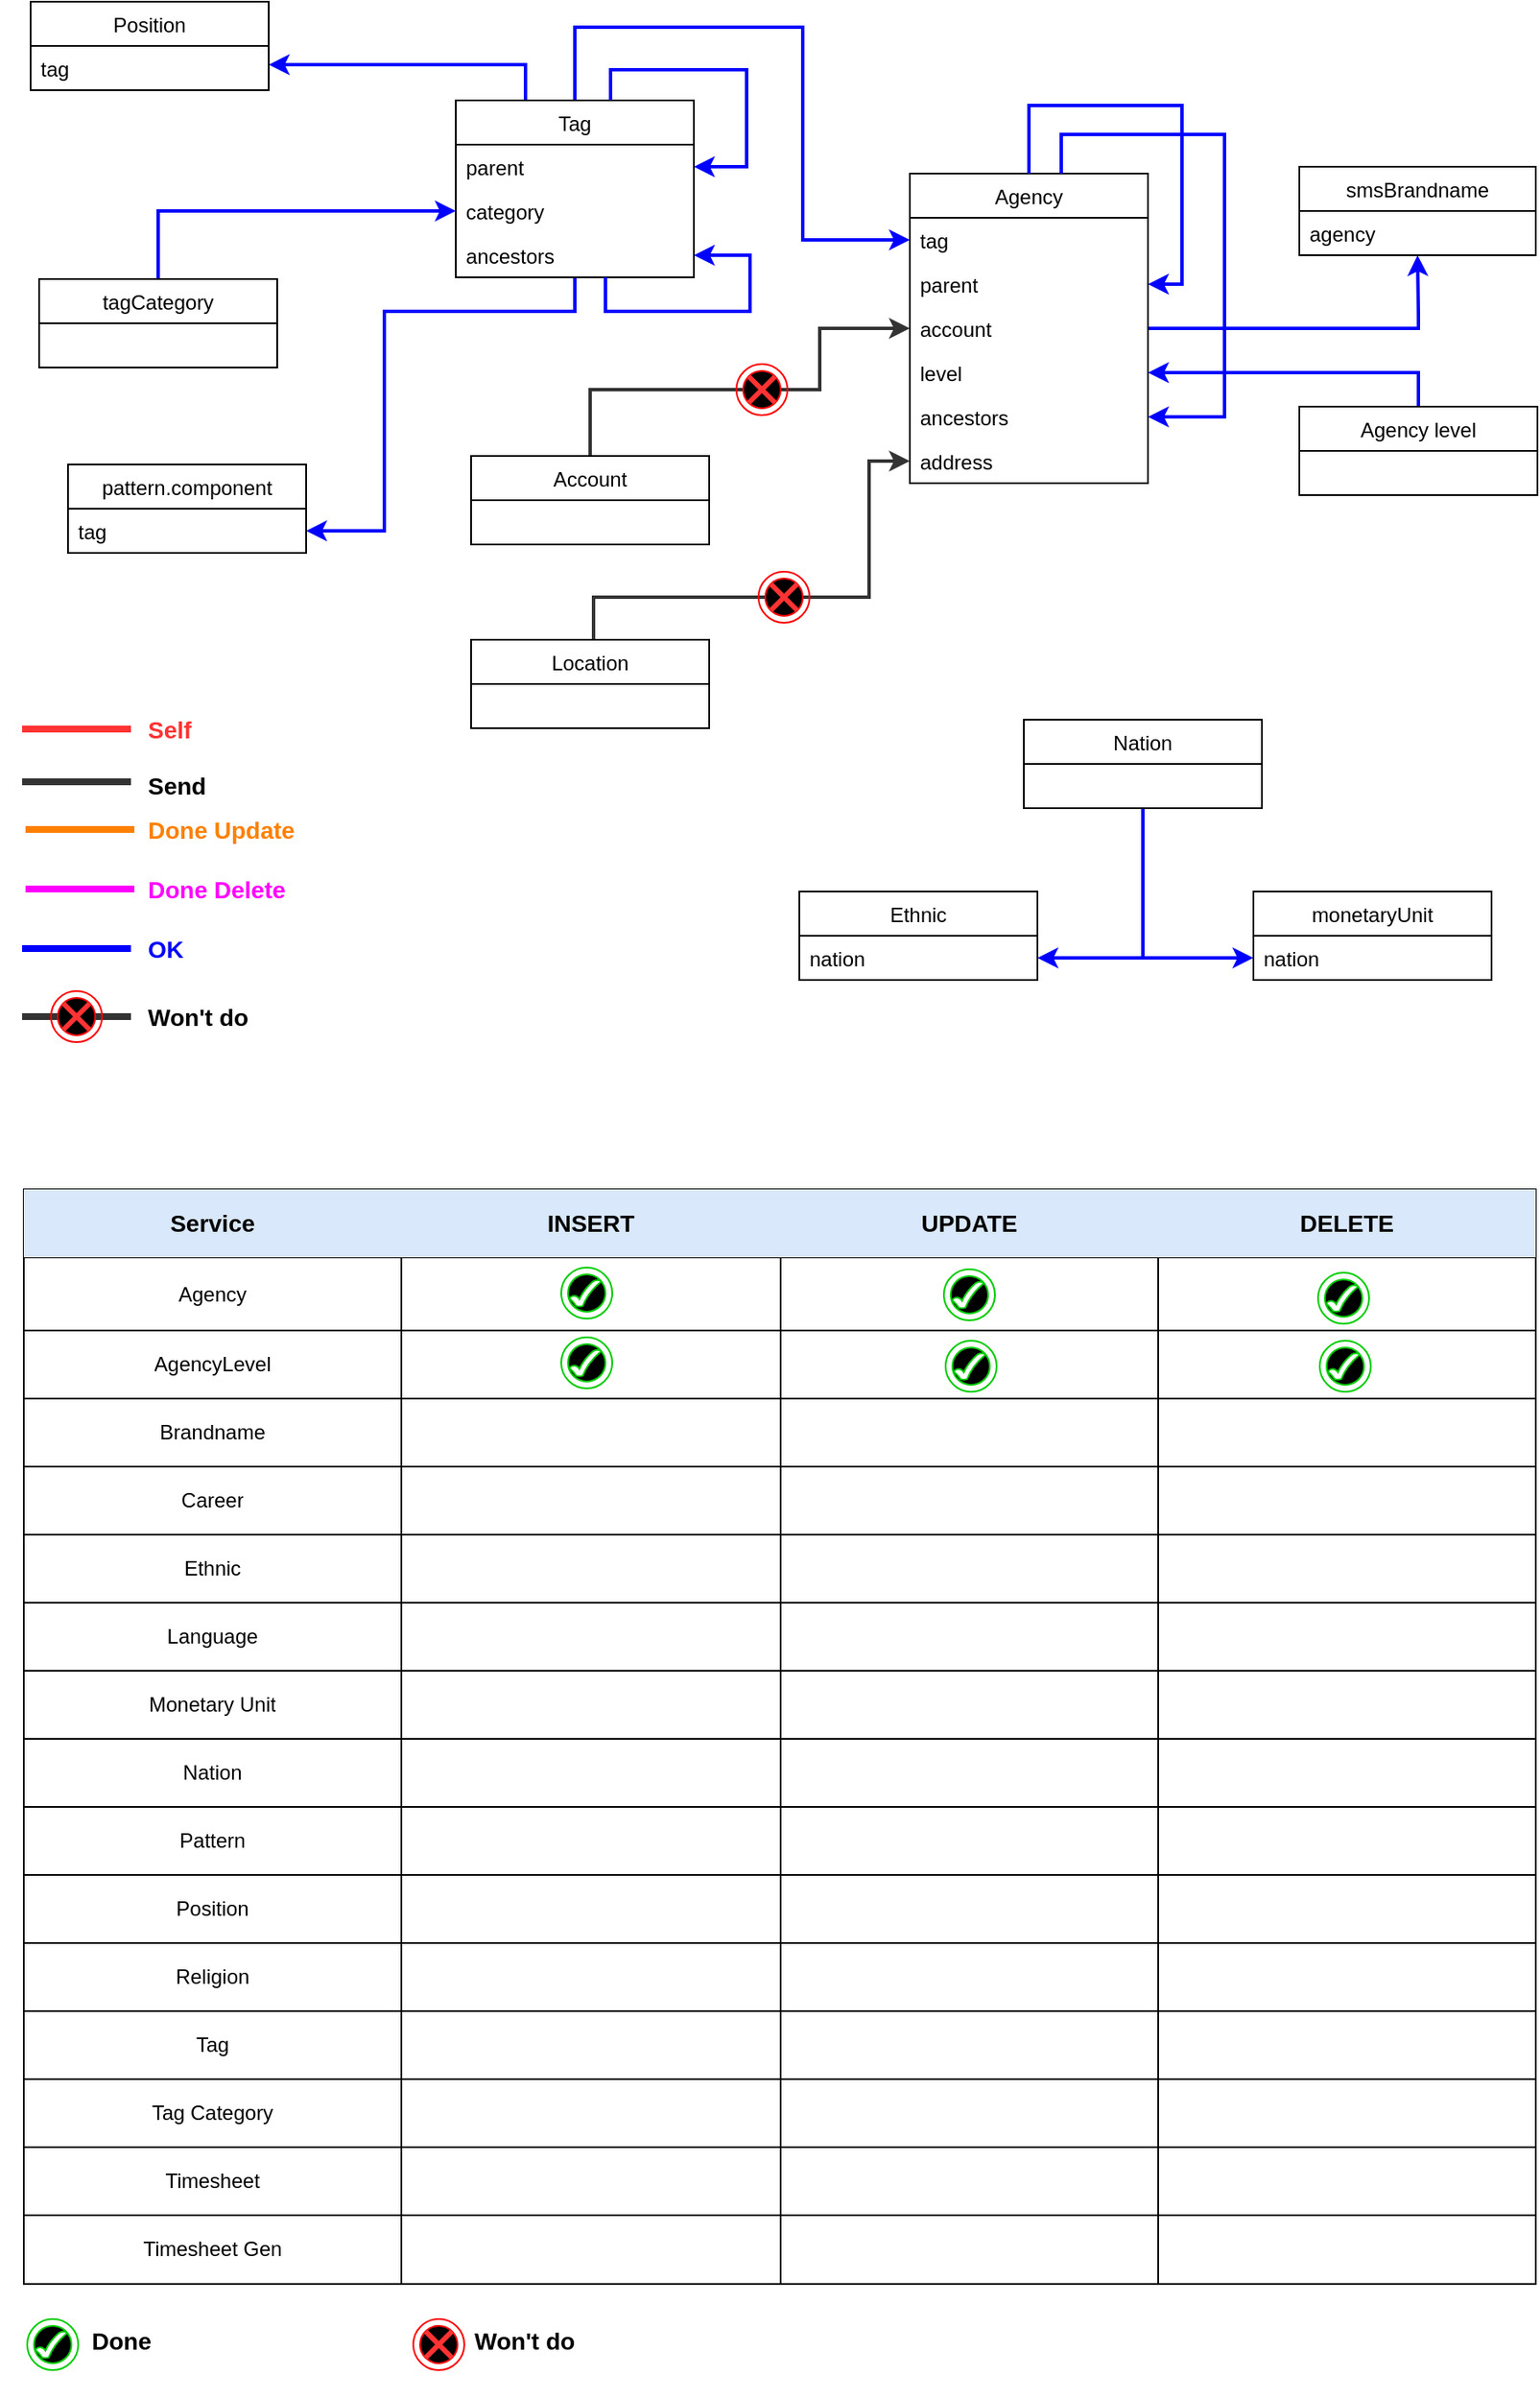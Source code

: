 <mxfile version="14.4.7" type="github">
  <diagram id="ElvGM4AqcIiF2CNCAWFF" name="Trang-1">
    <mxGraphModel dx="907" dy="495" grid="0" gridSize="10" guides="1" tooltips="1" connect="1" arrows="1" fold="1" page="1" pageScale="1" pageWidth="4681" pageHeight="3300" math="0" shadow="0">
      <root>
        <mxCell id="0" />
        <mxCell id="1" parent="0" />
        <mxCell id="BvtwiJHm_yUEEP929_Tn-1" style="edgeStyle=orthogonalEdgeStyle;rounded=0;orthogonalLoop=1;jettySize=auto;html=1;strokeWidth=2;strokeColor=#0000FF;" edge="1" parent="1" source="BvtwiJHm_yUEEP929_Tn-2" target="BvtwiJHm_yUEEP929_Tn-40">
          <mxGeometry relative="1" as="geometry">
            <Array as="points">
              <mxPoint x="2733" y="677" />
              <mxPoint x="2733" y="669" />
            </Array>
          </mxGeometry>
        </mxCell>
        <mxCell id="BvtwiJHm_yUEEP929_Tn-2" value="Agency" style="swimlane;fontStyle=0;childLayout=stackLayout;horizontal=1;startSize=26;fillColor=none;horizontalStack=0;resizeParent=1;resizeParentMax=0;resizeLast=0;collapsible=1;marginBottom=0;" vertex="1" parent="1">
          <mxGeometry x="2434" y="586" width="140" height="182" as="geometry" />
        </mxCell>
        <mxCell id="BvtwiJHm_yUEEP929_Tn-3" value="tag" style="text;strokeColor=none;fillColor=none;align=left;verticalAlign=top;spacingLeft=4;spacingRight=4;overflow=hidden;rotatable=0;points=[[0,0.5],[1,0.5]];portConstraint=eastwest;" vertex="1" parent="BvtwiJHm_yUEEP929_Tn-2">
          <mxGeometry y="26" width="140" height="26" as="geometry" />
        </mxCell>
        <mxCell id="BvtwiJHm_yUEEP929_Tn-4" value="parent&#xa;" style="text;strokeColor=none;fillColor=none;align=left;verticalAlign=top;spacingLeft=4;spacingRight=4;overflow=hidden;rotatable=0;points=[[0,0.5],[1,0.5]];portConstraint=eastwest;" vertex="1" parent="BvtwiJHm_yUEEP929_Tn-2">
          <mxGeometry y="52" width="140" height="26" as="geometry" />
        </mxCell>
        <mxCell id="BvtwiJHm_yUEEP929_Tn-5" value="account&#xa;" style="text;strokeColor=none;fillColor=none;align=left;verticalAlign=top;spacingLeft=4;spacingRight=4;overflow=hidden;rotatable=0;points=[[0,0.5],[1,0.5]];portConstraint=eastwest;" vertex="1" parent="BvtwiJHm_yUEEP929_Tn-2">
          <mxGeometry y="78" width="140" height="26" as="geometry" />
        </mxCell>
        <mxCell id="BvtwiJHm_yUEEP929_Tn-6" value="level" style="text;strokeColor=none;fillColor=none;align=left;verticalAlign=top;spacingLeft=4;spacingRight=4;overflow=hidden;rotatable=0;points=[[0,0.5],[1,0.5]];portConstraint=eastwest;" vertex="1" parent="BvtwiJHm_yUEEP929_Tn-2">
          <mxGeometry y="104" width="140" height="26" as="geometry" />
        </mxCell>
        <mxCell id="BvtwiJHm_yUEEP929_Tn-7" style="edgeStyle=orthogonalEdgeStyle;rounded=0;orthogonalLoop=1;jettySize=auto;html=1;strokeWidth=2;strokeColor=#0000FF;" edge="1" parent="BvtwiJHm_yUEEP929_Tn-2" source="BvtwiJHm_yUEEP929_Tn-2" target="BvtwiJHm_yUEEP929_Tn-4">
          <mxGeometry relative="1" as="geometry">
            <Array as="points">
              <mxPoint x="70" y="-40" />
              <mxPoint x="160" y="-40" />
              <mxPoint x="160" y="65" />
            </Array>
          </mxGeometry>
        </mxCell>
        <mxCell id="BvtwiJHm_yUEEP929_Tn-8" value="ancestors" style="text;strokeColor=none;fillColor=none;align=left;verticalAlign=top;spacingLeft=4;spacingRight=4;overflow=hidden;rotatable=0;points=[[0,0.5],[1,0.5]];portConstraint=eastwest;" vertex="1" parent="BvtwiJHm_yUEEP929_Tn-2">
          <mxGeometry y="130" width="140" height="26" as="geometry" />
        </mxCell>
        <mxCell id="BvtwiJHm_yUEEP929_Tn-9" style="edgeStyle=orthogonalEdgeStyle;rounded=0;orthogonalLoop=1;jettySize=auto;html=1;strokeWidth=2;strokeColor=#0000FF;" edge="1" parent="BvtwiJHm_yUEEP929_Tn-2" target="BvtwiJHm_yUEEP929_Tn-8">
          <mxGeometry relative="1" as="geometry">
            <mxPoint x="89" as="sourcePoint" />
            <Array as="points">
              <mxPoint x="89" />
              <mxPoint x="89" y="-23" />
              <mxPoint x="185" y="-23" />
              <mxPoint x="185" y="143" />
            </Array>
          </mxGeometry>
        </mxCell>
        <mxCell id="BvtwiJHm_yUEEP929_Tn-10" value="address" style="text;strokeColor=none;fillColor=none;align=left;verticalAlign=top;spacingLeft=4;spacingRight=4;overflow=hidden;rotatable=0;points=[[0,0.5],[1,0.5]];portConstraint=eastwest;" vertex="1" parent="BvtwiJHm_yUEEP929_Tn-2">
          <mxGeometry y="156" width="140" height="26" as="geometry" />
        </mxCell>
        <mxCell id="BvtwiJHm_yUEEP929_Tn-11" style="edgeStyle=orthogonalEdgeStyle;rounded=0;orthogonalLoop=1;jettySize=auto;html=1;exitX=0.5;exitY=0;exitDx=0;exitDy=0;strokeWidth=2;strokeColor=#0000FF;" edge="1" parent="1" source="BvtwiJHm_yUEEP929_Tn-14" target="BvtwiJHm_yUEEP929_Tn-3">
          <mxGeometry relative="1" as="geometry">
            <Array as="points">
              <mxPoint x="2237" y="500" />
              <mxPoint x="2371" y="500" />
              <mxPoint x="2371" y="625" />
            </Array>
          </mxGeometry>
        </mxCell>
        <mxCell id="BvtwiJHm_yUEEP929_Tn-12" style="edgeStyle=orthogonalEdgeStyle;rounded=0;orthogonalLoop=1;jettySize=auto;html=1;strokeWidth=2;strokeColor=#0000FF;" edge="1" parent="1" source="BvtwiJHm_yUEEP929_Tn-14" target="BvtwiJHm_yUEEP929_Tn-34">
          <mxGeometry relative="1" as="geometry">
            <Array as="points">
              <mxPoint x="2208" y="522" />
            </Array>
          </mxGeometry>
        </mxCell>
        <mxCell id="BvtwiJHm_yUEEP929_Tn-13" style="edgeStyle=orthogonalEdgeStyle;rounded=0;orthogonalLoop=1;jettySize=auto;html=1;strokeWidth=2;strokeColor=#0000FF;" edge="1" parent="1" source="BvtwiJHm_yUEEP929_Tn-14" target="BvtwiJHm_yUEEP929_Tn-38">
          <mxGeometry relative="1" as="geometry">
            <Array as="points">
              <mxPoint x="2237" y="667" />
              <mxPoint x="2125" y="667" />
              <mxPoint x="2125" y="796" />
            </Array>
          </mxGeometry>
        </mxCell>
        <mxCell id="BvtwiJHm_yUEEP929_Tn-14" value="Tag" style="swimlane;fontStyle=0;childLayout=stackLayout;horizontal=1;startSize=26;fillColor=none;horizontalStack=0;resizeParent=1;resizeParentMax=0;resizeLast=0;collapsible=1;marginBottom=0;" vertex="1" parent="1">
          <mxGeometry x="2167" y="543" width="140" height="104" as="geometry" />
        </mxCell>
        <mxCell id="BvtwiJHm_yUEEP929_Tn-15" value="parent&#xa;" style="text;strokeColor=none;fillColor=none;align=left;verticalAlign=top;spacingLeft=4;spacingRight=4;overflow=hidden;rotatable=0;points=[[0,0.5],[1,0.5]];portConstraint=eastwest;" vertex="1" parent="BvtwiJHm_yUEEP929_Tn-14">
          <mxGeometry y="26" width="140" height="26" as="geometry" />
        </mxCell>
        <mxCell id="BvtwiJHm_yUEEP929_Tn-16" value="category" style="text;strokeColor=none;fillColor=none;align=left;verticalAlign=top;spacingLeft=4;spacingRight=4;overflow=hidden;rotatable=0;points=[[0,0.5],[1,0.5]];portConstraint=eastwest;" vertex="1" parent="BvtwiJHm_yUEEP929_Tn-14">
          <mxGeometry y="52" width="140" height="26" as="geometry" />
        </mxCell>
        <mxCell id="BvtwiJHm_yUEEP929_Tn-17" style="edgeStyle=orthogonalEdgeStyle;rounded=0;orthogonalLoop=1;jettySize=auto;html=1;strokeWidth=2;strokeColor=#0000FF;" edge="1" parent="BvtwiJHm_yUEEP929_Tn-14" source="BvtwiJHm_yUEEP929_Tn-14" target="BvtwiJHm_yUEEP929_Tn-15">
          <mxGeometry relative="1" as="geometry">
            <Array as="points">
              <mxPoint x="91" y="-18" />
              <mxPoint x="171" y="-18" />
              <mxPoint x="171" y="39" />
            </Array>
          </mxGeometry>
        </mxCell>
        <mxCell id="BvtwiJHm_yUEEP929_Tn-18" value="ancestors" style="text;strokeColor=none;fillColor=none;align=left;verticalAlign=top;spacingLeft=4;spacingRight=4;overflow=hidden;rotatable=0;points=[[0,0.5],[1,0.5]];portConstraint=eastwest;" vertex="1" parent="BvtwiJHm_yUEEP929_Tn-14">
          <mxGeometry y="78" width="140" height="26" as="geometry" />
        </mxCell>
        <mxCell id="BvtwiJHm_yUEEP929_Tn-19" style="edgeStyle=orthogonalEdgeStyle;rounded=0;orthogonalLoop=1;jettySize=auto;html=1;strokeWidth=2;strokeColor=#0000FF;" edge="1" parent="BvtwiJHm_yUEEP929_Tn-14" source="BvtwiJHm_yUEEP929_Tn-14" target="BvtwiJHm_yUEEP929_Tn-18">
          <mxGeometry relative="1" as="geometry">
            <Array as="points">
              <mxPoint x="88" y="124" />
              <mxPoint x="173" y="124" />
              <mxPoint x="173" y="91" />
            </Array>
          </mxGeometry>
        </mxCell>
        <mxCell id="BvtwiJHm_yUEEP929_Tn-20" style="edgeStyle=orthogonalEdgeStyle;rounded=0;orthogonalLoop=1;jettySize=auto;html=1;strokeWidth=2;strokeColor=#333333;" edge="1" parent="1" source="BvtwiJHm_yUEEP929_Tn-21" target="BvtwiJHm_yUEEP929_Tn-5">
          <mxGeometry relative="1" as="geometry">
            <Array as="points">
              <mxPoint x="2246" y="713" />
              <mxPoint x="2381" y="713" />
              <mxPoint x="2381" y="677" />
            </Array>
          </mxGeometry>
        </mxCell>
        <mxCell id="BvtwiJHm_yUEEP929_Tn-21" value="Account" style="swimlane;fontStyle=0;childLayout=stackLayout;horizontal=1;startSize=26;fillColor=none;horizontalStack=0;resizeParent=1;resizeParentMax=0;resizeLast=0;collapsible=1;marginBottom=0;" vertex="1" parent="1">
          <mxGeometry x="2176" y="752" width="140" height="52" as="geometry" />
        </mxCell>
        <mxCell id="BvtwiJHm_yUEEP929_Tn-22" style="edgeStyle=orthogonalEdgeStyle;rounded=0;orthogonalLoop=1;jettySize=auto;html=1;exitX=0.5;exitY=0;exitDx=0;exitDy=0;strokeWidth=2;strokeColor=#0000FF;" edge="1" parent="1" source="BvtwiJHm_yUEEP929_Tn-23" target="BvtwiJHm_yUEEP929_Tn-6">
          <mxGeometry relative="1" as="geometry" />
        </mxCell>
        <mxCell id="BvtwiJHm_yUEEP929_Tn-23" value="Agency level" style="swimlane;fontStyle=0;childLayout=stackLayout;horizontal=1;startSize=26;fillColor=none;horizontalStack=0;resizeParent=1;resizeParentMax=0;resizeLast=0;collapsible=1;marginBottom=0;" vertex="1" parent="1">
          <mxGeometry x="2663" y="723" width="140" height="52" as="geometry" />
        </mxCell>
        <mxCell id="BvtwiJHm_yUEEP929_Tn-24" style="edgeStyle=orthogonalEdgeStyle;rounded=0;orthogonalLoop=1;jettySize=auto;html=1;strokeWidth=2;strokeColor=#333333;" edge="1" parent="1" source="BvtwiJHm_yUEEP929_Tn-25" target="BvtwiJHm_yUEEP929_Tn-10">
          <mxGeometry relative="1" as="geometry">
            <Array as="points">
              <mxPoint x="2248" y="835" />
              <mxPoint x="2410" y="835" />
              <mxPoint x="2410" y="755" />
            </Array>
          </mxGeometry>
        </mxCell>
        <mxCell id="BvtwiJHm_yUEEP929_Tn-25" value="Location" style="swimlane;fontStyle=0;childLayout=stackLayout;horizontal=1;startSize=26;fillColor=none;horizontalStack=0;resizeParent=1;resizeParentMax=0;resizeLast=0;collapsible=1;marginBottom=0;" vertex="1" parent="1">
          <mxGeometry x="2176" y="860" width="140" height="52" as="geometry" />
        </mxCell>
        <mxCell id="BvtwiJHm_yUEEP929_Tn-26" value="Ethnic" style="swimlane;fontStyle=0;childLayout=stackLayout;horizontal=1;startSize=26;fillColor=none;horizontalStack=0;resizeParent=1;resizeParentMax=0;resizeLast=0;collapsible=1;marginBottom=0;" vertex="1" parent="1">
          <mxGeometry x="2369" y="1008" width="140" height="52" as="geometry" />
        </mxCell>
        <mxCell id="BvtwiJHm_yUEEP929_Tn-27" value="nation" style="text;strokeColor=none;fillColor=none;align=left;verticalAlign=top;spacingLeft=4;spacingRight=4;overflow=hidden;rotatable=0;points=[[0,0.5],[1,0.5]];portConstraint=eastwest;" vertex="1" parent="BvtwiJHm_yUEEP929_Tn-26">
          <mxGeometry y="26" width="140" height="26" as="geometry" />
        </mxCell>
        <mxCell id="BvtwiJHm_yUEEP929_Tn-28" style="edgeStyle=orthogonalEdgeStyle;rounded=0;orthogonalLoop=1;jettySize=auto;html=1;strokeWidth=2;fontColor=#0000FF;labelBackgroundColor=#0000FF;strokeColor=#0000FF;" edge="1" parent="1" source="BvtwiJHm_yUEEP929_Tn-30" target="BvtwiJHm_yUEEP929_Tn-27">
          <mxGeometry relative="1" as="geometry" />
        </mxCell>
        <mxCell id="BvtwiJHm_yUEEP929_Tn-29" style="edgeStyle=orthogonalEdgeStyle;rounded=0;orthogonalLoop=1;jettySize=auto;html=1;entryX=0;entryY=0.75;entryDx=0;entryDy=0;strokeWidth=2;strokeColor=#0000FF;" edge="1" parent="1" source="BvtwiJHm_yUEEP929_Tn-30" target="BvtwiJHm_yUEEP929_Tn-31">
          <mxGeometry relative="1" as="geometry" />
        </mxCell>
        <mxCell id="BvtwiJHm_yUEEP929_Tn-30" value="Nation" style="swimlane;fontStyle=0;childLayout=stackLayout;horizontal=1;startSize=26;fillColor=none;horizontalStack=0;resizeParent=1;resizeParentMax=0;resizeLast=0;collapsible=1;marginBottom=0;" vertex="1" parent="1">
          <mxGeometry x="2501" y="907" width="140" height="52" as="geometry" />
        </mxCell>
        <mxCell id="BvtwiJHm_yUEEP929_Tn-31" value="monetaryUnit" style="swimlane;fontStyle=0;childLayout=stackLayout;horizontal=1;startSize=26;fillColor=none;horizontalStack=0;resizeParent=1;resizeParentMax=0;resizeLast=0;collapsible=1;marginBottom=0;" vertex="1" parent="1">
          <mxGeometry x="2636" y="1008" width="140" height="52" as="geometry" />
        </mxCell>
        <mxCell id="BvtwiJHm_yUEEP929_Tn-32" value="nation" style="text;strokeColor=none;fillColor=none;align=left;verticalAlign=top;spacingLeft=4;spacingRight=4;overflow=hidden;rotatable=0;points=[[0,0.5],[1,0.5]];portConstraint=eastwest;" vertex="1" parent="BvtwiJHm_yUEEP929_Tn-31">
          <mxGeometry y="26" width="140" height="26" as="geometry" />
        </mxCell>
        <mxCell id="BvtwiJHm_yUEEP929_Tn-33" value="Position" style="swimlane;fontStyle=0;childLayout=stackLayout;horizontal=1;startSize=26;fillColor=none;horizontalStack=0;resizeParent=1;resizeParentMax=0;resizeLast=0;collapsible=1;marginBottom=0;" vertex="1" parent="1">
          <mxGeometry x="1917" y="485" width="140" height="52" as="geometry" />
        </mxCell>
        <mxCell id="BvtwiJHm_yUEEP929_Tn-34" value="tag" style="text;strokeColor=none;fillColor=none;align=left;verticalAlign=top;spacingLeft=4;spacingRight=4;overflow=hidden;rotatable=0;points=[[0,0.5],[1,0.5]];portConstraint=eastwest;" vertex="1" parent="BvtwiJHm_yUEEP929_Tn-33">
          <mxGeometry y="26" width="140" height="26" as="geometry" />
        </mxCell>
        <mxCell id="BvtwiJHm_yUEEP929_Tn-35" style="edgeStyle=orthogonalEdgeStyle;rounded=0;orthogonalLoop=1;jettySize=auto;html=1;strokeWidth=2;strokeColor=#0000FF;" edge="1" parent="1" source="BvtwiJHm_yUEEP929_Tn-36" target="BvtwiJHm_yUEEP929_Tn-16">
          <mxGeometry relative="1" as="geometry" />
        </mxCell>
        <mxCell id="BvtwiJHm_yUEEP929_Tn-36" value="tagCategory" style="swimlane;fontStyle=0;childLayout=stackLayout;horizontal=1;startSize=26;fillColor=none;horizontalStack=0;resizeParent=1;resizeParentMax=0;resizeLast=0;collapsible=1;marginBottom=0;" vertex="1" parent="1">
          <mxGeometry x="1922" y="648" width="140" height="52" as="geometry" />
        </mxCell>
        <mxCell id="BvtwiJHm_yUEEP929_Tn-37" value="pattern.component" style="swimlane;fontStyle=0;childLayout=stackLayout;horizontal=1;startSize=26;fillColor=none;horizontalStack=0;resizeParent=1;resizeParentMax=0;resizeLast=0;collapsible=1;marginBottom=0;" vertex="1" parent="1">
          <mxGeometry x="1939" y="757" width="140" height="52" as="geometry" />
        </mxCell>
        <mxCell id="BvtwiJHm_yUEEP929_Tn-38" value="tag" style="text;strokeColor=none;fillColor=none;align=left;verticalAlign=top;spacingLeft=4;spacingRight=4;overflow=hidden;rotatable=0;points=[[0,0.5],[1,0.5]];portConstraint=eastwest;" vertex="1" parent="BvtwiJHm_yUEEP929_Tn-37">
          <mxGeometry y="26" width="140" height="26" as="geometry" />
        </mxCell>
        <mxCell id="BvtwiJHm_yUEEP929_Tn-39" value="smsBrandname" style="swimlane;fontStyle=0;childLayout=stackLayout;horizontal=1;startSize=26;fillColor=none;horizontalStack=0;resizeParent=1;resizeParentMax=0;resizeLast=0;collapsible=1;marginBottom=0;" vertex="1" parent="1">
          <mxGeometry x="2663" y="582" width="139" height="52" as="geometry" />
        </mxCell>
        <mxCell id="BvtwiJHm_yUEEP929_Tn-40" value="agency" style="text;strokeColor=none;fillColor=none;align=left;verticalAlign=top;spacingLeft=4;spacingRight=4;overflow=hidden;rotatable=0;points=[[0,0.5],[1,0.5]];portConstraint=eastwest;" vertex="1" parent="BvtwiJHm_yUEEP929_Tn-39">
          <mxGeometry y="26" width="139" height="26" as="geometry" />
        </mxCell>
        <mxCell id="BvtwiJHm_yUEEP929_Tn-41" value="" style="line;strokeWidth=4;html=1;strokeColor=#FF3333;align=left;" vertex="1" parent="1">
          <mxGeometry x="1912" y="907.5" width="64" height="10" as="geometry" />
        </mxCell>
        <mxCell id="BvtwiJHm_yUEEP929_Tn-42" value="&lt;span style=&quot;font-size: 14px&quot;&gt;&lt;b&gt;&lt;font color=&quot;#ff3333&quot;&gt;Self&lt;/font&gt;&lt;/b&gt;&lt;/span&gt;" style="text;html=1;align=left;verticalAlign=middle;resizable=0;points=[];autosize=1;" vertex="1" parent="1">
          <mxGeometry x="1984" y="903" width="36" height="19" as="geometry" />
        </mxCell>
        <mxCell id="BvtwiJHm_yUEEP929_Tn-43" value="" style="line;strokeWidth=4;html=1;strokeColor=#333333;align=left;" vertex="1" parent="1">
          <mxGeometry x="1912" y="938.5" width="64" height="10" as="geometry" />
        </mxCell>
        <mxCell id="BvtwiJHm_yUEEP929_Tn-44" value="&lt;font style=&quot;font-size: 14px&quot;&gt;&lt;b&gt;Send&lt;/b&gt;&lt;/font&gt;" style="text;html=1;align=left;verticalAlign=middle;resizable=0;points=[];autosize=1;" vertex="1" parent="1">
          <mxGeometry x="1984" y="936" width="44" height="19" as="geometry" />
        </mxCell>
        <mxCell id="BvtwiJHm_yUEEP929_Tn-45" value="" style="line;strokeWidth=4;html=1;align=left;strokeColor=#FF8000;" vertex="1" parent="1">
          <mxGeometry x="1914" y="966.5" width="64" height="10" as="geometry" />
        </mxCell>
        <mxCell id="BvtwiJHm_yUEEP929_Tn-46" value="&lt;font style=&quot;font-size: 14px&quot;&gt;&lt;b&gt;Done Update&lt;/b&gt;&lt;/font&gt;" style="text;html=1;align=left;verticalAlign=middle;resizable=0;points=[];autosize=1;fontColor=#FF8000;" vertex="1" parent="1">
          <mxGeometry x="1984" y="962" width="96" height="19" as="geometry" />
        </mxCell>
        <mxCell id="BvtwiJHm_yUEEP929_Tn-47" value="" style="line;strokeWidth=4;html=1;align=left;fontColor=#FF00FF;strokeColor=#FF00FF;" vertex="1" parent="1">
          <mxGeometry x="1914" y="1001.5" width="64" height="10" as="geometry" />
        </mxCell>
        <mxCell id="BvtwiJHm_yUEEP929_Tn-48" value="&lt;font style=&quot;font-size: 14px&quot;&gt;&lt;b&gt;Done Delete&lt;/b&gt;&lt;/font&gt;" style="text;html=1;align=left;verticalAlign=middle;resizable=0;points=[];autosize=1;fontColor=#FF00FF;" vertex="1" parent="1">
          <mxGeometry x="1984" y="997" width="91" height="19" as="geometry" />
        </mxCell>
        <mxCell id="BvtwiJHm_yUEEP929_Tn-49" value="" style="line;strokeWidth=4;html=1;strokeColor=#0000FF;align=left;" vertex="1" parent="1">
          <mxGeometry x="1912" y="1036.5" width="64" height="10" as="geometry" />
        </mxCell>
        <mxCell id="BvtwiJHm_yUEEP929_Tn-50" value="&lt;font style=&quot;font-size: 14px&quot; color=&quot;#0000ff&quot;&gt;&lt;b&gt;OK&lt;/b&gt;&lt;/font&gt;" style="text;html=1;align=left;verticalAlign=middle;resizable=0;points=[];autosize=1;" vertex="1" parent="1">
          <mxGeometry x="1984" y="1032" width="31" height="19" as="geometry" />
        </mxCell>
        <mxCell id="BvtwiJHm_yUEEP929_Tn-51" value="" style="group" vertex="1" connectable="0" parent="1">
          <mxGeometry x="2345" y="820" width="30" height="30" as="geometry" />
        </mxCell>
        <mxCell id="BvtwiJHm_yUEEP929_Tn-52" value="" style="group" vertex="1" connectable="0" parent="BvtwiJHm_yUEEP929_Tn-51">
          <mxGeometry width="30" height="30" as="geometry" />
        </mxCell>
        <mxCell id="BvtwiJHm_yUEEP929_Tn-53" value="" style="ellipse;html=1;shape=endState;fillColor=#000000;strokeColor=#ff0000;fontColor=#FF00FF;align=left;" vertex="1" parent="BvtwiJHm_yUEEP929_Tn-52">
          <mxGeometry width="30" height="30" as="geometry" />
        </mxCell>
        <mxCell id="BvtwiJHm_yUEEP929_Tn-54" value="" style="shape=umlDestroy;whiteSpace=wrap;html=1;strokeWidth=3;fontColor=#FF00FF;align=left;strokeColor=#FF3333;" vertex="1" parent="BvtwiJHm_yUEEP929_Tn-52">
          <mxGeometry x="7.25" y="7.25" width="15.5" height="15.5" as="geometry" />
        </mxCell>
        <mxCell id="BvtwiJHm_yUEEP929_Tn-55" value="" style="group" vertex="1" connectable="0" parent="1">
          <mxGeometry x="2332" y="698" width="30" height="30" as="geometry" />
        </mxCell>
        <mxCell id="BvtwiJHm_yUEEP929_Tn-56" value="" style="group" vertex="1" connectable="0" parent="BvtwiJHm_yUEEP929_Tn-55">
          <mxGeometry width="30" height="30" as="geometry" />
        </mxCell>
        <mxCell id="BvtwiJHm_yUEEP929_Tn-57" value="" style="ellipse;html=1;shape=endState;fillColor=#000000;strokeColor=#ff0000;fontColor=#FF00FF;align=left;" vertex="1" parent="BvtwiJHm_yUEEP929_Tn-56">
          <mxGeometry width="30" height="30" as="geometry" />
        </mxCell>
        <mxCell id="BvtwiJHm_yUEEP929_Tn-58" value="" style="shape=umlDestroy;whiteSpace=wrap;html=1;strokeWidth=3;fontColor=#FF00FF;align=left;strokeColor=#FF3333;" vertex="1" parent="BvtwiJHm_yUEEP929_Tn-56">
          <mxGeometry x="7.25" y="7.25" width="15.5" height="15.5" as="geometry" />
        </mxCell>
        <mxCell id="BvtwiJHm_yUEEP929_Tn-59" value="" style="line;strokeWidth=4;html=1;strokeColor=#333333;align=left;" vertex="1" parent="1">
          <mxGeometry x="1912" y="1076.5" width="64" height="10" as="geometry" />
        </mxCell>
        <mxCell id="BvtwiJHm_yUEEP929_Tn-60" value="&lt;span style=&quot;font-size: 14px&quot;&gt;&lt;b&gt;Won&#39;t do&lt;/b&gt;&lt;/span&gt;" style="text;html=1;align=left;verticalAlign=middle;resizable=0;points=[];autosize=1;" vertex="1" parent="1">
          <mxGeometry x="1984" y="1072" width="69" height="19" as="geometry" />
        </mxCell>
        <mxCell id="BvtwiJHm_yUEEP929_Tn-61" value="" style="group" vertex="1" connectable="0" parent="1">
          <mxGeometry x="1929" y="1066.5" width="30" height="30" as="geometry" />
        </mxCell>
        <mxCell id="BvtwiJHm_yUEEP929_Tn-62" value="" style="group" vertex="1" connectable="0" parent="BvtwiJHm_yUEEP929_Tn-61">
          <mxGeometry width="30" height="30" as="geometry" />
        </mxCell>
        <mxCell id="BvtwiJHm_yUEEP929_Tn-63" value="" style="ellipse;html=1;shape=endState;fillColor=#000000;strokeColor=#ff0000;fontColor=#FF00FF;align=left;" vertex="1" parent="BvtwiJHm_yUEEP929_Tn-62">
          <mxGeometry width="30" height="30" as="geometry" />
        </mxCell>
        <mxCell id="BvtwiJHm_yUEEP929_Tn-64" value="" style="shape=umlDestroy;whiteSpace=wrap;html=1;strokeWidth=3;fontColor=#FF00FF;align=left;strokeColor=#FF3333;" vertex="1" parent="BvtwiJHm_yUEEP929_Tn-62">
          <mxGeometry x="7.25" y="7.25" width="15.5" height="15.5" as="geometry" />
        </mxCell>
        <mxCell id="BvtwiJHm_yUEEP929_Tn-69" value="" style="shape=table;html=1;whiteSpace=wrap;startSize=0;container=1;collapsible=0;childLayout=tableLayout;" vertex="1" parent="1">
          <mxGeometry x="1913" y="1183" width="889" height="643.357" as="geometry" />
        </mxCell>
        <mxCell id="BvtwiJHm_yUEEP929_Tn-70" value="" style="shape=partialRectangle;html=1;whiteSpace=wrap;collapsible=0;dropTarget=0;pointerEvents=0;fillColor=none;top=0;left=0;bottom=0;right=0;points=[[0,0.5],[1,0.5]];portConstraint=eastwest;" vertex="1" parent="BvtwiJHm_yUEEP929_Tn-69">
          <mxGeometry width="889" height="40" as="geometry" />
        </mxCell>
        <mxCell id="BvtwiJHm_yUEEP929_Tn-71" value="Service" style="shape=partialRectangle;html=1;whiteSpace=wrap;connectable=0;overflow=hidden;fillColor=#dae8fc;top=0;left=0;bottom=0;right=0;strokeColor=#6c8ebf;fontStyle=1;fontSize=14;" vertex="1" parent="BvtwiJHm_yUEEP929_Tn-70">
          <mxGeometry width="222" height="40" as="geometry" />
        </mxCell>
        <mxCell id="BvtwiJHm_yUEEP929_Tn-72" value="INSERT" style="shape=partialRectangle;html=1;whiteSpace=wrap;connectable=0;overflow=hidden;fillColor=#dae8fc;top=0;left=0;bottom=0;right=0;strokeColor=#6c8ebf;fontSize=14;fontStyle=1" vertex="1" parent="BvtwiJHm_yUEEP929_Tn-70">
          <mxGeometry x="222" width="223" height="40" as="geometry" />
        </mxCell>
        <mxCell id="BvtwiJHm_yUEEP929_Tn-73" value="UPDATE" style="shape=partialRectangle;html=1;whiteSpace=wrap;connectable=0;overflow=hidden;fillColor=#dae8fc;top=0;left=0;bottom=0;right=0;strokeColor=#6c8ebf;fontStyle=1;fontSize=14;" vertex="1" parent="BvtwiJHm_yUEEP929_Tn-70">
          <mxGeometry x="445" width="222" height="40" as="geometry" />
        </mxCell>
        <mxCell id="BvtwiJHm_yUEEP929_Tn-74" value="DELETE" style="shape=partialRectangle;html=1;whiteSpace=wrap;connectable=0;overflow=hidden;fillColor=#dae8fc;top=0;left=0;bottom=0;right=0;strokeColor=#6c8ebf;fontSize=14;fontStyle=1" vertex="1" parent="BvtwiJHm_yUEEP929_Tn-70">
          <mxGeometry x="667" width="222" height="40" as="geometry" />
        </mxCell>
        <mxCell id="BvtwiJHm_yUEEP929_Tn-75" value="" style="shape=partialRectangle;html=1;whiteSpace=wrap;collapsible=0;dropTarget=0;pointerEvents=0;fillColor=none;top=0;left=0;bottom=0;right=0;points=[[0,0.5],[1,0.5]];portConstraint=eastwest;" vertex="1" parent="BvtwiJHm_yUEEP929_Tn-69">
          <mxGeometry y="40" width="889" height="43" as="geometry" />
        </mxCell>
        <mxCell id="BvtwiJHm_yUEEP929_Tn-76" value="Agency" style="shape=partialRectangle;html=1;whiteSpace=wrap;connectable=0;overflow=hidden;fillColor=none;top=0;left=0;bottom=0;right=0;" vertex="1" parent="BvtwiJHm_yUEEP929_Tn-75">
          <mxGeometry width="222" height="43" as="geometry" />
        </mxCell>
        <mxCell id="BvtwiJHm_yUEEP929_Tn-77" value="" style="shape=partialRectangle;html=1;whiteSpace=wrap;connectable=0;overflow=hidden;fillColor=none;top=0;left=0;bottom=0;right=0;" vertex="1" parent="BvtwiJHm_yUEEP929_Tn-75">
          <mxGeometry x="222" width="223" height="43" as="geometry" />
        </mxCell>
        <mxCell id="BvtwiJHm_yUEEP929_Tn-78" value="" style="shape=partialRectangle;html=1;whiteSpace=wrap;connectable=0;overflow=hidden;fillColor=none;top=0;left=0;bottom=0;right=0;" vertex="1" parent="BvtwiJHm_yUEEP929_Tn-75">
          <mxGeometry x="445" width="222" height="43" as="geometry" />
        </mxCell>
        <mxCell id="BvtwiJHm_yUEEP929_Tn-79" value="" style="shape=partialRectangle;html=1;whiteSpace=wrap;connectable=0;overflow=hidden;fillColor=none;top=0;left=0;bottom=0;right=0;" vertex="1" parent="BvtwiJHm_yUEEP929_Tn-75">
          <mxGeometry x="667" width="222" height="43" as="geometry" />
        </mxCell>
        <mxCell id="BvtwiJHm_yUEEP929_Tn-80" value="" style="shape=partialRectangle;html=1;whiteSpace=wrap;collapsible=0;dropTarget=0;pointerEvents=0;fillColor=none;top=0;left=0;bottom=0;right=0;points=[[0,0.5],[1,0.5]];portConstraint=eastwest;" vertex="1" parent="BvtwiJHm_yUEEP929_Tn-69">
          <mxGeometry y="83" width="889" height="40" as="geometry" />
        </mxCell>
        <mxCell id="BvtwiJHm_yUEEP929_Tn-81" value="AgencyLevel" style="shape=partialRectangle;html=1;whiteSpace=wrap;connectable=0;overflow=hidden;fillColor=none;top=0;left=0;bottom=0;right=0;" vertex="1" parent="BvtwiJHm_yUEEP929_Tn-80">
          <mxGeometry width="222" height="40" as="geometry" />
        </mxCell>
        <mxCell id="BvtwiJHm_yUEEP929_Tn-82" value="" style="shape=partialRectangle;html=1;whiteSpace=wrap;connectable=0;overflow=hidden;fillColor=none;top=0;left=0;bottom=0;right=0;" vertex="1" parent="BvtwiJHm_yUEEP929_Tn-80">
          <mxGeometry x="222" width="223" height="40" as="geometry" />
        </mxCell>
        <mxCell id="BvtwiJHm_yUEEP929_Tn-83" value="" style="shape=partialRectangle;html=1;whiteSpace=wrap;connectable=0;overflow=hidden;fillColor=none;top=0;left=0;bottom=0;right=0;" vertex="1" parent="BvtwiJHm_yUEEP929_Tn-80">
          <mxGeometry x="445" width="222" height="40" as="geometry" />
        </mxCell>
        <mxCell id="BvtwiJHm_yUEEP929_Tn-84" value="" style="shape=partialRectangle;html=1;whiteSpace=wrap;connectable=0;overflow=hidden;fillColor=none;top=0;left=0;bottom=0;right=0;" vertex="1" parent="BvtwiJHm_yUEEP929_Tn-80">
          <mxGeometry x="667" width="222" height="40" as="geometry" />
        </mxCell>
        <mxCell id="BvtwiJHm_yUEEP929_Tn-85" value="" style="shape=partialRectangle;html=1;whiteSpace=wrap;collapsible=0;dropTarget=0;pointerEvents=0;fillColor=none;top=0;left=0;bottom=0;right=0;points=[[0,0.5],[1,0.5]];portConstraint=eastwest;" vertex="1" parent="BvtwiJHm_yUEEP929_Tn-69">
          <mxGeometry y="123" width="889" height="40" as="geometry" />
        </mxCell>
        <mxCell id="BvtwiJHm_yUEEP929_Tn-86" value="Brandname" style="shape=partialRectangle;html=1;whiteSpace=wrap;connectable=0;overflow=hidden;fillColor=none;top=0;left=0;bottom=0;right=0;" vertex="1" parent="BvtwiJHm_yUEEP929_Tn-85">
          <mxGeometry width="222" height="40" as="geometry" />
        </mxCell>
        <mxCell id="BvtwiJHm_yUEEP929_Tn-87" value="" style="shape=partialRectangle;html=1;whiteSpace=wrap;connectable=0;overflow=hidden;fillColor=none;top=0;left=0;bottom=0;right=0;" vertex="1" parent="BvtwiJHm_yUEEP929_Tn-85">
          <mxGeometry x="222" width="223" height="40" as="geometry" />
        </mxCell>
        <mxCell id="BvtwiJHm_yUEEP929_Tn-88" value="" style="shape=partialRectangle;html=1;whiteSpace=wrap;connectable=0;overflow=hidden;fillColor=none;top=0;left=0;bottom=0;right=0;" vertex="1" parent="BvtwiJHm_yUEEP929_Tn-85">
          <mxGeometry x="445" width="222" height="40" as="geometry" />
        </mxCell>
        <mxCell id="BvtwiJHm_yUEEP929_Tn-89" value="" style="shape=partialRectangle;html=1;whiteSpace=wrap;connectable=0;overflow=hidden;fillColor=none;top=0;left=0;bottom=0;right=0;" vertex="1" parent="BvtwiJHm_yUEEP929_Tn-85">
          <mxGeometry x="667" width="222" height="40" as="geometry" />
        </mxCell>
        <mxCell id="BvtwiJHm_yUEEP929_Tn-90" value="" style="shape=partialRectangle;html=1;whiteSpace=wrap;collapsible=0;dropTarget=0;pointerEvents=0;fillColor=none;top=0;left=0;bottom=0;right=0;points=[[0,0.5],[1,0.5]];portConstraint=eastwest;" vertex="1" parent="BvtwiJHm_yUEEP929_Tn-69">
          <mxGeometry y="163" width="889" height="40" as="geometry" />
        </mxCell>
        <mxCell id="BvtwiJHm_yUEEP929_Tn-91" value="Career" style="shape=partialRectangle;html=1;whiteSpace=wrap;connectable=0;overflow=hidden;fillColor=none;top=0;left=0;bottom=0;right=0;" vertex="1" parent="BvtwiJHm_yUEEP929_Tn-90">
          <mxGeometry width="222" height="40" as="geometry" />
        </mxCell>
        <mxCell id="BvtwiJHm_yUEEP929_Tn-92" value="" style="shape=partialRectangle;html=1;whiteSpace=wrap;connectable=0;overflow=hidden;fillColor=none;top=0;left=0;bottom=0;right=0;" vertex="1" parent="BvtwiJHm_yUEEP929_Tn-90">
          <mxGeometry x="222" width="223" height="40" as="geometry" />
        </mxCell>
        <mxCell id="BvtwiJHm_yUEEP929_Tn-93" value="" style="shape=partialRectangle;html=1;whiteSpace=wrap;connectable=0;overflow=hidden;fillColor=none;top=0;left=0;bottom=0;right=0;" vertex="1" parent="BvtwiJHm_yUEEP929_Tn-90">
          <mxGeometry x="445" width="222" height="40" as="geometry" />
        </mxCell>
        <mxCell id="BvtwiJHm_yUEEP929_Tn-94" value="" style="shape=partialRectangle;html=1;whiteSpace=wrap;connectable=0;overflow=hidden;fillColor=none;top=0;left=0;bottom=0;right=0;" vertex="1" parent="BvtwiJHm_yUEEP929_Tn-90">
          <mxGeometry x="667" width="222" height="40" as="geometry" />
        </mxCell>
        <mxCell id="BvtwiJHm_yUEEP929_Tn-95" value="" style="shape=partialRectangle;html=1;whiteSpace=wrap;collapsible=0;dropTarget=0;pointerEvents=0;fillColor=none;top=0;left=0;bottom=0;right=0;points=[[0,0.5],[1,0.5]];portConstraint=eastwest;" vertex="1" parent="BvtwiJHm_yUEEP929_Tn-69">
          <mxGeometry y="203" width="889" height="40" as="geometry" />
        </mxCell>
        <mxCell id="BvtwiJHm_yUEEP929_Tn-96" value="Ethnic" style="shape=partialRectangle;html=1;whiteSpace=wrap;connectable=0;overflow=hidden;fillColor=none;top=0;left=0;bottom=0;right=0;" vertex="1" parent="BvtwiJHm_yUEEP929_Tn-95">
          <mxGeometry width="222" height="40" as="geometry" />
        </mxCell>
        <mxCell id="BvtwiJHm_yUEEP929_Tn-97" value="" style="shape=partialRectangle;html=1;whiteSpace=wrap;connectable=0;overflow=hidden;fillColor=none;top=0;left=0;bottom=0;right=0;" vertex="1" parent="BvtwiJHm_yUEEP929_Tn-95">
          <mxGeometry x="222" width="223" height="40" as="geometry" />
        </mxCell>
        <mxCell id="BvtwiJHm_yUEEP929_Tn-98" value="" style="shape=partialRectangle;html=1;whiteSpace=wrap;connectable=0;overflow=hidden;fillColor=none;top=0;left=0;bottom=0;right=0;" vertex="1" parent="BvtwiJHm_yUEEP929_Tn-95">
          <mxGeometry x="445" width="222" height="40" as="geometry" />
        </mxCell>
        <mxCell id="BvtwiJHm_yUEEP929_Tn-99" value="" style="shape=partialRectangle;html=1;whiteSpace=wrap;connectable=0;overflow=hidden;fillColor=none;top=0;left=0;bottom=0;right=0;" vertex="1" parent="BvtwiJHm_yUEEP929_Tn-95">
          <mxGeometry x="667" width="222" height="40" as="geometry" />
        </mxCell>
        <mxCell id="BvtwiJHm_yUEEP929_Tn-100" value="" style="shape=partialRectangle;html=1;whiteSpace=wrap;collapsible=0;dropTarget=0;pointerEvents=0;fillColor=none;top=0;left=0;bottom=0;right=0;points=[[0,0.5],[1,0.5]];portConstraint=eastwest;" vertex="1" parent="BvtwiJHm_yUEEP929_Tn-69">
          <mxGeometry y="243" width="889" height="40" as="geometry" />
        </mxCell>
        <mxCell id="BvtwiJHm_yUEEP929_Tn-101" value="Language" style="shape=partialRectangle;html=1;whiteSpace=wrap;connectable=0;overflow=hidden;fillColor=none;top=0;left=0;bottom=0;right=0;" vertex="1" parent="BvtwiJHm_yUEEP929_Tn-100">
          <mxGeometry width="222" height="40" as="geometry" />
        </mxCell>
        <mxCell id="BvtwiJHm_yUEEP929_Tn-102" value="" style="shape=partialRectangle;html=1;whiteSpace=wrap;connectable=0;overflow=hidden;fillColor=none;top=0;left=0;bottom=0;right=0;" vertex="1" parent="BvtwiJHm_yUEEP929_Tn-100">
          <mxGeometry x="222" width="223" height="40" as="geometry" />
        </mxCell>
        <mxCell id="BvtwiJHm_yUEEP929_Tn-103" value="" style="shape=partialRectangle;html=1;whiteSpace=wrap;connectable=0;overflow=hidden;fillColor=none;top=0;left=0;bottom=0;right=0;" vertex="1" parent="BvtwiJHm_yUEEP929_Tn-100">
          <mxGeometry x="445" width="222" height="40" as="geometry" />
        </mxCell>
        <mxCell id="BvtwiJHm_yUEEP929_Tn-104" value="" style="shape=partialRectangle;html=1;whiteSpace=wrap;connectable=0;overflow=hidden;fillColor=none;top=0;left=0;bottom=0;right=0;" vertex="1" parent="BvtwiJHm_yUEEP929_Tn-100">
          <mxGeometry x="667" width="222" height="40" as="geometry" />
        </mxCell>
        <mxCell id="BvtwiJHm_yUEEP929_Tn-105" value="" style="shape=partialRectangle;html=1;whiteSpace=wrap;collapsible=0;dropTarget=0;pointerEvents=0;fillColor=none;top=0;left=0;bottom=0;right=0;points=[[0,0.5],[1,0.5]];portConstraint=eastwest;" vertex="1" parent="BvtwiJHm_yUEEP929_Tn-69">
          <mxGeometry y="283" width="889" height="40" as="geometry" />
        </mxCell>
        <mxCell id="BvtwiJHm_yUEEP929_Tn-106" value="Monetary Unit" style="shape=partialRectangle;html=1;whiteSpace=wrap;connectable=0;overflow=hidden;fillColor=none;top=0;left=0;bottom=0;right=0;" vertex="1" parent="BvtwiJHm_yUEEP929_Tn-105">
          <mxGeometry width="222" height="40" as="geometry" />
        </mxCell>
        <mxCell id="BvtwiJHm_yUEEP929_Tn-107" value="" style="shape=partialRectangle;html=1;whiteSpace=wrap;connectable=0;overflow=hidden;fillColor=none;top=0;left=0;bottom=0;right=0;" vertex="1" parent="BvtwiJHm_yUEEP929_Tn-105">
          <mxGeometry x="222" width="223" height="40" as="geometry" />
        </mxCell>
        <mxCell id="BvtwiJHm_yUEEP929_Tn-108" value="" style="shape=partialRectangle;html=1;whiteSpace=wrap;connectable=0;overflow=hidden;fillColor=none;top=0;left=0;bottom=0;right=0;" vertex="1" parent="BvtwiJHm_yUEEP929_Tn-105">
          <mxGeometry x="445" width="222" height="40" as="geometry" />
        </mxCell>
        <mxCell id="BvtwiJHm_yUEEP929_Tn-109" value="" style="shape=partialRectangle;html=1;whiteSpace=wrap;connectable=0;overflow=hidden;fillColor=none;top=0;left=0;bottom=0;right=0;" vertex="1" parent="BvtwiJHm_yUEEP929_Tn-105">
          <mxGeometry x="667" width="222" height="40" as="geometry" />
        </mxCell>
        <mxCell id="BvtwiJHm_yUEEP929_Tn-110" value="" style="shape=partialRectangle;html=1;whiteSpace=wrap;collapsible=0;dropTarget=0;pointerEvents=0;fillColor=none;top=0;left=0;bottom=0;right=0;points=[[0,0.5],[1,0.5]];portConstraint=eastwest;" vertex="1" parent="BvtwiJHm_yUEEP929_Tn-69">
          <mxGeometry y="323" width="889" height="40" as="geometry" />
        </mxCell>
        <mxCell id="BvtwiJHm_yUEEP929_Tn-111" value="Nation" style="shape=partialRectangle;html=1;whiteSpace=wrap;connectable=0;overflow=hidden;fillColor=none;top=0;left=0;bottom=0;right=0;" vertex="1" parent="BvtwiJHm_yUEEP929_Tn-110">
          <mxGeometry width="222" height="40" as="geometry" />
        </mxCell>
        <mxCell id="BvtwiJHm_yUEEP929_Tn-112" value="" style="shape=partialRectangle;html=1;whiteSpace=wrap;connectable=0;overflow=hidden;fillColor=none;top=0;left=0;bottom=0;right=0;" vertex="1" parent="BvtwiJHm_yUEEP929_Tn-110">
          <mxGeometry x="222" width="223" height="40" as="geometry" />
        </mxCell>
        <mxCell id="BvtwiJHm_yUEEP929_Tn-113" value="" style="shape=partialRectangle;html=1;whiteSpace=wrap;connectable=0;overflow=hidden;fillColor=none;top=0;left=0;bottom=0;right=0;" vertex="1" parent="BvtwiJHm_yUEEP929_Tn-110">
          <mxGeometry x="445" width="222" height="40" as="geometry" />
        </mxCell>
        <mxCell id="BvtwiJHm_yUEEP929_Tn-114" value="" style="shape=partialRectangle;html=1;whiteSpace=wrap;connectable=0;overflow=hidden;fillColor=none;top=0;left=0;bottom=0;right=0;" vertex="1" parent="BvtwiJHm_yUEEP929_Tn-110">
          <mxGeometry x="667" width="222" height="40" as="geometry" />
        </mxCell>
        <mxCell id="BvtwiJHm_yUEEP929_Tn-115" value="" style="shape=partialRectangle;html=1;whiteSpace=wrap;collapsible=0;dropTarget=0;pointerEvents=0;fillColor=none;top=0;left=0;bottom=0;right=0;points=[[0,0.5],[1,0.5]];portConstraint=eastwest;" vertex="1" parent="BvtwiJHm_yUEEP929_Tn-69">
          <mxGeometry y="363" width="889" height="40" as="geometry" />
        </mxCell>
        <mxCell id="BvtwiJHm_yUEEP929_Tn-116" value="Pattern" style="shape=partialRectangle;html=1;whiteSpace=wrap;connectable=0;overflow=hidden;fillColor=none;top=0;left=0;bottom=0;right=0;" vertex="1" parent="BvtwiJHm_yUEEP929_Tn-115">
          <mxGeometry width="222" height="40" as="geometry" />
        </mxCell>
        <mxCell id="BvtwiJHm_yUEEP929_Tn-117" value="" style="shape=partialRectangle;html=1;whiteSpace=wrap;connectable=0;overflow=hidden;fillColor=none;top=0;left=0;bottom=0;right=0;" vertex="1" parent="BvtwiJHm_yUEEP929_Tn-115">
          <mxGeometry x="222" width="223" height="40" as="geometry" />
        </mxCell>
        <mxCell id="BvtwiJHm_yUEEP929_Tn-118" value="" style="shape=partialRectangle;html=1;whiteSpace=wrap;connectable=0;overflow=hidden;fillColor=none;top=0;left=0;bottom=0;right=0;" vertex="1" parent="BvtwiJHm_yUEEP929_Tn-115">
          <mxGeometry x="445" width="222" height="40" as="geometry" />
        </mxCell>
        <mxCell id="BvtwiJHm_yUEEP929_Tn-119" value="" style="shape=partialRectangle;html=1;whiteSpace=wrap;connectable=0;overflow=hidden;fillColor=none;top=0;left=0;bottom=0;right=0;" vertex="1" parent="BvtwiJHm_yUEEP929_Tn-115">
          <mxGeometry x="667" width="222" height="40" as="geometry" />
        </mxCell>
        <mxCell id="BvtwiJHm_yUEEP929_Tn-120" value="" style="shape=partialRectangle;html=1;whiteSpace=wrap;collapsible=0;dropTarget=0;pointerEvents=0;fillColor=none;top=0;left=0;bottom=0;right=0;points=[[0,0.5],[1,0.5]];portConstraint=eastwest;" vertex="1" parent="BvtwiJHm_yUEEP929_Tn-69">
          <mxGeometry y="403" width="889" height="40" as="geometry" />
        </mxCell>
        <mxCell id="BvtwiJHm_yUEEP929_Tn-121" value="Position" style="shape=partialRectangle;html=1;whiteSpace=wrap;connectable=0;overflow=hidden;fillColor=none;top=0;left=0;bottom=0;right=0;" vertex="1" parent="BvtwiJHm_yUEEP929_Tn-120">
          <mxGeometry width="222" height="40" as="geometry" />
        </mxCell>
        <mxCell id="BvtwiJHm_yUEEP929_Tn-122" value="" style="shape=partialRectangle;html=1;whiteSpace=wrap;connectable=0;overflow=hidden;fillColor=none;top=0;left=0;bottom=0;right=0;" vertex="1" parent="BvtwiJHm_yUEEP929_Tn-120">
          <mxGeometry x="222" width="223" height="40" as="geometry" />
        </mxCell>
        <mxCell id="BvtwiJHm_yUEEP929_Tn-123" value="" style="shape=partialRectangle;html=1;whiteSpace=wrap;connectable=0;overflow=hidden;fillColor=none;top=0;left=0;bottom=0;right=0;" vertex="1" parent="BvtwiJHm_yUEEP929_Tn-120">
          <mxGeometry x="445" width="222" height="40" as="geometry" />
        </mxCell>
        <mxCell id="BvtwiJHm_yUEEP929_Tn-124" value="" style="shape=partialRectangle;html=1;whiteSpace=wrap;connectable=0;overflow=hidden;fillColor=none;top=0;left=0;bottom=0;right=0;" vertex="1" parent="BvtwiJHm_yUEEP929_Tn-120">
          <mxGeometry x="667" width="222" height="40" as="geometry" />
        </mxCell>
        <mxCell id="BvtwiJHm_yUEEP929_Tn-125" value="" style="shape=partialRectangle;html=1;whiteSpace=wrap;collapsible=0;dropTarget=0;pointerEvents=0;fillColor=none;top=0;left=0;bottom=0;right=0;points=[[0,0.5],[1,0.5]];portConstraint=eastwest;" vertex="1" parent="BvtwiJHm_yUEEP929_Tn-69">
          <mxGeometry y="443" width="889" height="40" as="geometry" />
        </mxCell>
        <mxCell id="BvtwiJHm_yUEEP929_Tn-126" value="Religion" style="shape=partialRectangle;html=1;whiteSpace=wrap;connectable=0;overflow=hidden;fillColor=none;top=0;left=0;bottom=0;right=0;" vertex="1" parent="BvtwiJHm_yUEEP929_Tn-125">
          <mxGeometry width="222" height="40" as="geometry" />
        </mxCell>
        <mxCell id="BvtwiJHm_yUEEP929_Tn-127" value="" style="shape=partialRectangle;html=1;whiteSpace=wrap;connectable=0;overflow=hidden;fillColor=none;top=0;left=0;bottom=0;right=0;" vertex="1" parent="BvtwiJHm_yUEEP929_Tn-125">
          <mxGeometry x="222" width="223" height="40" as="geometry" />
        </mxCell>
        <mxCell id="BvtwiJHm_yUEEP929_Tn-128" value="" style="shape=partialRectangle;html=1;whiteSpace=wrap;connectable=0;overflow=hidden;fillColor=none;top=0;left=0;bottom=0;right=0;" vertex="1" parent="BvtwiJHm_yUEEP929_Tn-125">
          <mxGeometry x="445" width="222" height="40" as="geometry" />
        </mxCell>
        <mxCell id="BvtwiJHm_yUEEP929_Tn-129" value="" style="shape=partialRectangle;html=1;whiteSpace=wrap;connectable=0;overflow=hidden;fillColor=none;top=0;left=0;bottom=0;right=0;" vertex="1" parent="BvtwiJHm_yUEEP929_Tn-125">
          <mxGeometry x="667" width="222" height="40" as="geometry" />
        </mxCell>
        <mxCell id="BvtwiJHm_yUEEP929_Tn-130" value="" style="shape=partialRectangle;html=1;whiteSpace=wrap;collapsible=0;dropTarget=0;pointerEvents=0;fillColor=none;top=0;left=0;bottom=0;right=0;points=[[0,0.5],[1,0.5]];portConstraint=eastwest;" vertex="1" parent="BvtwiJHm_yUEEP929_Tn-69">
          <mxGeometry y="483" width="889" height="40" as="geometry" />
        </mxCell>
        <mxCell id="BvtwiJHm_yUEEP929_Tn-131" value="Tag" style="shape=partialRectangle;html=1;whiteSpace=wrap;connectable=0;overflow=hidden;fillColor=none;top=0;left=0;bottom=0;right=0;" vertex="1" parent="BvtwiJHm_yUEEP929_Tn-130">
          <mxGeometry width="222" height="40" as="geometry" />
        </mxCell>
        <mxCell id="BvtwiJHm_yUEEP929_Tn-132" value="" style="shape=partialRectangle;html=1;whiteSpace=wrap;connectable=0;overflow=hidden;fillColor=none;top=0;left=0;bottom=0;right=0;" vertex="1" parent="BvtwiJHm_yUEEP929_Tn-130">
          <mxGeometry x="222" width="223" height="40" as="geometry" />
        </mxCell>
        <mxCell id="BvtwiJHm_yUEEP929_Tn-133" value="" style="shape=partialRectangle;html=1;whiteSpace=wrap;connectable=0;overflow=hidden;fillColor=none;top=0;left=0;bottom=0;right=0;" vertex="1" parent="BvtwiJHm_yUEEP929_Tn-130">
          <mxGeometry x="445" width="222" height="40" as="geometry" />
        </mxCell>
        <mxCell id="BvtwiJHm_yUEEP929_Tn-134" value="" style="shape=partialRectangle;html=1;whiteSpace=wrap;connectable=0;overflow=hidden;fillColor=none;top=0;left=0;bottom=0;right=0;" vertex="1" parent="BvtwiJHm_yUEEP929_Tn-130">
          <mxGeometry x="667" width="222" height="40" as="geometry" />
        </mxCell>
        <mxCell id="BvtwiJHm_yUEEP929_Tn-135" value="" style="shape=partialRectangle;html=1;whiteSpace=wrap;collapsible=0;dropTarget=0;pointerEvents=0;fillColor=none;top=0;left=0;bottom=0;right=0;points=[[0,0.5],[1,0.5]];portConstraint=eastwest;" vertex="1" parent="BvtwiJHm_yUEEP929_Tn-69">
          <mxGeometry y="523" width="889" height="40" as="geometry" />
        </mxCell>
        <mxCell id="BvtwiJHm_yUEEP929_Tn-136" value="Tag Category" style="shape=partialRectangle;html=1;whiteSpace=wrap;connectable=0;overflow=hidden;fillColor=none;top=0;left=0;bottom=0;right=0;" vertex="1" parent="BvtwiJHm_yUEEP929_Tn-135">
          <mxGeometry width="222" height="40" as="geometry" />
        </mxCell>
        <mxCell id="BvtwiJHm_yUEEP929_Tn-137" value="" style="shape=partialRectangle;html=1;whiteSpace=wrap;connectable=0;overflow=hidden;fillColor=none;top=0;left=0;bottom=0;right=0;" vertex="1" parent="BvtwiJHm_yUEEP929_Tn-135">
          <mxGeometry x="222" width="223" height="40" as="geometry" />
        </mxCell>
        <mxCell id="BvtwiJHm_yUEEP929_Tn-138" value="" style="shape=partialRectangle;html=1;whiteSpace=wrap;connectable=0;overflow=hidden;fillColor=none;top=0;left=0;bottom=0;right=0;" vertex="1" parent="BvtwiJHm_yUEEP929_Tn-135">
          <mxGeometry x="445" width="222" height="40" as="geometry" />
        </mxCell>
        <mxCell id="BvtwiJHm_yUEEP929_Tn-139" value="" style="shape=partialRectangle;html=1;whiteSpace=wrap;connectable=0;overflow=hidden;fillColor=none;top=0;left=0;bottom=0;right=0;" vertex="1" parent="BvtwiJHm_yUEEP929_Tn-135">
          <mxGeometry x="667" width="222" height="40" as="geometry" />
        </mxCell>
        <mxCell id="BvtwiJHm_yUEEP929_Tn-140" value="" style="shape=partialRectangle;html=1;whiteSpace=wrap;collapsible=0;dropTarget=0;pointerEvents=0;fillColor=none;top=0;left=0;bottom=0;right=0;points=[[0,0.5],[1,0.5]];portConstraint=eastwest;" vertex="1" parent="BvtwiJHm_yUEEP929_Tn-69">
          <mxGeometry y="563" width="889" height="40" as="geometry" />
        </mxCell>
        <mxCell id="BvtwiJHm_yUEEP929_Tn-141" value="Timesheet" style="shape=partialRectangle;html=1;whiteSpace=wrap;connectable=0;overflow=hidden;fillColor=none;top=0;left=0;bottom=0;right=0;" vertex="1" parent="BvtwiJHm_yUEEP929_Tn-140">
          <mxGeometry width="222" height="40" as="geometry" />
        </mxCell>
        <mxCell id="BvtwiJHm_yUEEP929_Tn-142" value="" style="shape=partialRectangle;html=1;whiteSpace=wrap;connectable=0;overflow=hidden;fillColor=none;top=0;left=0;bottom=0;right=0;" vertex="1" parent="BvtwiJHm_yUEEP929_Tn-140">
          <mxGeometry x="222" width="223" height="40" as="geometry" />
        </mxCell>
        <mxCell id="BvtwiJHm_yUEEP929_Tn-143" value="" style="shape=partialRectangle;html=1;whiteSpace=wrap;connectable=0;overflow=hidden;fillColor=none;top=0;left=0;bottom=0;right=0;" vertex="1" parent="BvtwiJHm_yUEEP929_Tn-140">
          <mxGeometry x="445" width="222" height="40" as="geometry" />
        </mxCell>
        <mxCell id="BvtwiJHm_yUEEP929_Tn-144" value="" style="shape=partialRectangle;html=1;whiteSpace=wrap;connectable=0;overflow=hidden;fillColor=none;top=0;left=0;bottom=0;right=0;" vertex="1" parent="BvtwiJHm_yUEEP929_Tn-140">
          <mxGeometry x="667" width="222" height="40" as="geometry" />
        </mxCell>
        <mxCell id="BvtwiJHm_yUEEP929_Tn-145" value="" style="shape=partialRectangle;html=1;whiteSpace=wrap;collapsible=0;dropTarget=0;pointerEvents=0;fillColor=none;top=0;left=0;bottom=0;right=0;points=[[0,0.5],[1,0.5]];portConstraint=eastwest;" vertex="1" parent="BvtwiJHm_yUEEP929_Tn-69">
          <mxGeometry y="603" width="889" height="40" as="geometry" />
        </mxCell>
        <mxCell id="BvtwiJHm_yUEEP929_Tn-146" value="Timesheet Gen" style="shape=partialRectangle;html=1;whiteSpace=wrap;connectable=0;overflow=hidden;fillColor=none;top=0;left=0;bottom=0;right=0;" vertex="1" parent="BvtwiJHm_yUEEP929_Tn-145">
          <mxGeometry width="222" height="40" as="geometry" />
        </mxCell>
        <mxCell id="BvtwiJHm_yUEEP929_Tn-147" value="" style="shape=partialRectangle;html=1;whiteSpace=wrap;connectable=0;overflow=hidden;fillColor=none;top=0;left=0;bottom=0;right=0;" vertex="1" parent="BvtwiJHm_yUEEP929_Tn-145">
          <mxGeometry x="222" width="223" height="40" as="geometry" />
        </mxCell>
        <mxCell id="BvtwiJHm_yUEEP929_Tn-148" value="" style="shape=partialRectangle;html=1;whiteSpace=wrap;connectable=0;overflow=hidden;fillColor=none;top=0;left=0;bottom=0;right=0;" vertex="1" parent="BvtwiJHm_yUEEP929_Tn-145">
          <mxGeometry x="445" width="222" height="40" as="geometry" />
        </mxCell>
        <mxCell id="BvtwiJHm_yUEEP929_Tn-149" value="" style="shape=partialRectangle;html=1;whiteSpace=wrap;connectable=0;overflow=hidden;fillColor=none;top=0;left=0;bottom=0;right=0;" vertex="1" parent="BvtwiJHm_yUEEP929_Tn-145">
          <mxGeometry x="667" width="222" height="40" as="geometry" />
        </mxCell>
        <mxCell id="BvtwiJHm_yUEEP929_Tn-161" value="&lt;span style=&quot;font-size: 14px&quot;&gt;&lt;b&gt;Won&#39;t do&lt;/b&gt;&lt;/span&gt;" style="text;html=1;align=left;verticalAlign=middle;resizable=0;points=[];autosize=1;" vertex="1" parent="1">
          <mxGeometry x="2176" y="1850.5" width="69" height="19" as="geometry" />
        </mxCell>
        <mxCell id="BvtwiJHm_yUEEP929_Tn-163" value="&lt;span style=&quot;font-size: 14px&quot;&gt;&lt;b&gt;Done&lt;/b&gt;&lt;/span&gt;" style="text;html=1;align=left;verticalAlign=middle;resizable=0;points=[];autosize=1;" vertex="1" parent="1">
          <mxGeometry x="1951" y="1850.5" width="45" height="19" as="geometry" />
        </mxCell>
        <mxCell id="BvtwiJHm_yUEEP929_Tn-178" value="" style="group" vertex="1" connectable="0" parent="1">
          <mxGeometry x="1899" y="1831" width="62" height="62" as="geometry" />
        </mxCell>
        <mxCell id="BvtwiJHm_yUEEP929_Tn-168" value="" style="whiteSpace=wrap;html=1;aspect=fixed;fontSize=14;strokeColor=none;fillColor=none;" vertex="1" parent="BvtwiJHm_yUEEP929_Tn-178">
          <mxGeometry width="62" height="62" as="geometry" />
        </mxCell>
        <mxCell id="BvtwiJHm_yUEEP929_Tn-174" value="" style="group" vertex="1" connectable="0" parent="BvtwiJHm_yUEEP929_Tn-178">
          <mxGeometry x="16" y="16" width="30" height="30" as="geometry" />
        </mxCell>
        <mxCell id="BvtwiJHm_yUEEP929_Tn-175" value="" style="group" vertex="1" connectable="0" parent="BvtwiJHm_yUEEP929_Tn-174">
          <mxGeometry width="30" height="30" as="geometry" />
        </mxCell>
        <mxCell id="BvtwiJHm_yUEEP929_Tn-176" value="" style="ellipse;html=1;shape=endState;fillColor=#000000;fontColor=#FF00FF;align=left;strokeColor=#00CC00;" vertex="1" parent="BvtwiJHm_yUEEP929_Tn-175">
          <mxGeometry width="30" height="30" as="geometry" />
        </mxCell>
        <mxCell id="BvtwiJHm_yUEEP929_Tn-177" value="" style="verticalLabelPosition=bottom;verticalAlign=top;html=1;shape=mxgraph.basic.tick;strokeColor=#00CC00;fillColor=#FFFFFF;fontSize=14;" vertex="1" parent="BvtwiJHm_yUEEP929_Tn-175">
          <mxGeometry x="5" y="7.25" width="18.25" height="15.75" as="geometry" />
        </mxCell>
        <mxCell id="BvtwiJHm_yUEEP929_Tn-180" value="" style="group" vertex="1" connectable="0" parent="1">
          <mxGeometry x="2142" y="1847" width="46" height="46" as="geometry" />
        </mxCell>
        <mxCell id="BvtwiJHm_yUEEP929_Tn-181" value="" style="group" vertex="1" connectable="0" parent="BvtwiJHm_yUEEP929_Tn-180">
          <mxGeometry width="46" height="46" as="geometry" />
        </mxCell>
        <mxCell id="BvtwiJHm_yUEEP929_Tn-182" value="" style="ellipse;html=1;shape=endState;fillColor=#000000;strokeColor=#ff0000;fontColor=#FF00FF;align=left;" vertex="1" parent="BvtwiJHm_yUEEP929_Tn-181">
          <mxGeometry width="30" height="30" as="geometry" />
        </mxCell>
        <mxCell id="BvtwiJHm_yUEEP929_Tn-183" value="" style="shape=umlDestroy;whiteSpace=wrap;html=1;strokeWidth=3;fontColor=#FF00FF;align=left;strokeColor=#FF3333;" vertex="1" parent="BvtwiJHm_yUEEP929_Tn-181">
          <mxGeometry x="7.25" y="7.25" width="15.5" height="15.5" as="geometry" />
        </mxCell>
        <mxCell id="BvtwiJHm_yUEEP929_Tn-179" value="" style="whiteSpace=wrap;html=1;aspect=fixed;fontSize=14;strokeColor=none;fillColor=none;" vertex="1" parent="BvtwiJHm_yUEEP929_Tn-181">
          <mxGeometry x="-16" y="-16" width="62" height="62" as="geometry" />
        </mxCell>
        <mxCell id="BvtwiJHm_yUEEP929_Tn-184" value="" style="group" vertex="1" connectable="0" parent="1">
          <mxGeometry x="2213" y="1213" width="62" height="62" as="geometry" />
        </mxCell>
        <mxCell id="BvtwiJHm_yUEEP929_Tn-185" value="" style="whiteSpace=wrap;html=1;aspect=fixed;fontSize=14;strokeColor=none;fillColor=none;" vertex="1" parent="BvtwiJHm_yUEEP929_Tn-184">
          <mxGeometry width="62" height="62" as="geometry" />
        </mxCell>
        <mxCell id="BvtwiJHm_yUEEP929_Tn-186" value="" style="group" vertex="1" connectable="0" parent="BvtwiJHm_yUEEP929_Tn-184">
          <mxGeometry x="16" y="16" width="30" height="30" as="geometry" />
        </mxCell>
        <mxCell id="BvtwiJHm_yUEEP929_Tn-187" value="" style="group" vertex="1" connectable="0" parent="BvtwiJHm_yUEEP929_Tn-186">
          <mxGeometry width="30" height="30" as="geometry" />
        </mxCell>
        <mxCell id="BvtwiJHm_yUEEP929_Tn-188" value="" style="ellipse;html=1;shape=endState;fillColor=#000000;fontColor=#FF00FF;align=left;strokeColor=#00CC00;" vertex="1" parent="BvtwiJHm_yUEEP929_Tn-187">
          <mxGeometry width="30" height="30" as="geometry" />
        </mxCell>
        <mxCell id="BvtwiJHm_yUEEP929_Tn-189" value="" style="verticalLabelPosition=bottom;verticalAlign=top;html=1;shape=mxgraph.basic.tick;strokeColor=#00CC00;fillColor=#FFFFFF;fontSize=14;" vertex="1" parent="BvtwiJHm_yUEEP929_Tn-187">
          <mxGeometry x="5" y="7.25" width="18.25" height="15.75" as="geometry" />
        </mxCell>
        <mxCell id="BvtwiJHm_yUEEP929_Tn-195" value="" style="group" vertex="1" connectable="0" parent="1">
          <mxGeometry x="2438" y="1214" width="62" height="62" as="geometry" />
        </mxCell>
        <mxCell id="BvtwiJHm_yUEEP929_Tn-196" value="" style="whiteSpace=wrap;html=1;aspect=fixed;fontSize=14;strokeColor=none;fillColor=none;" vertex="1" parent="BvtwiJHm_yUEEP929_Tn-195">
          <mxGeometry width="62" height="62" as="geometry" />
        </mxCell>
        <mxCell id="BvtwiJHm_yUEEP929_Tn-197" value="" style="group" vertex="1" connectable="0" parent="BvtwiJHm_yUEEP929_Tn-195">
          <mxGeometry x="16" y="16" width="30" height="30" as="geometry" />
        </mxCell>
        <mxCell id="BvtwiJHm_yUEEP929_Tn-198" value="" style="group" vertex="1" connectable="0" parent="BvtwiJHm_yUEEP929_Tn-197">
          <mxGeometry width="30" height="30" as="geometry" />
        </mxCell>
        <mxCell id="BvtwiJHm_yUEEP929_Tn-199" value="" style="ellipse;html=1;shape=endState;fillColor=#000000;fontColor=#FF00FF;align=left;strokeColor=#00CC00;" vertex="1" parent="BvtwiJHm_yUEEP929_Tn-198">
          <mxGeometry width="30" height="30" as="geometry" />
        </mxCell>
        <mxCell id="BvtwiJHm_yUEEP929_Tn-200" value="" style="verticalLabelPosition=bottom;verticalAlign=top;html=1;shape=mxgraph.basic.tick;strokeColor=#00CC00;fillColor=#FFFFFF;fontSize=14;" vertex="1" parent="BvtwiJHm_yUEEP929_Tn-198">
          <mxGeometry x="5" y="7.25" width="18.25" height="15.75" as="geometry" />
        </mxCell>
        <mxCell id="BvtwiJHm_yUEEP929_Tn-201" value="" style="group" vertex="1" connectable="0" parent="1">
          <mxGeometry x="2658" y="1216" width="62" height="62" as="geometry" />
        </mxCell>
        <mxCell id="BvtwiJHm_yUEEP929_Tn-202" value="" style="whiteSpace=wrap;html=1;aspect=fixed;fontSize=14;strokeColor=none;fillColor=none;" vertex="1" parent="BvtwiJHm_yUEEP929_Tn-201">
          <mxGeometry width="62" height="62" as="geometry" />
        </mxCell>
        <mxCell id="BvtwiJHm_yUEEP929_Tn-203" value="" style="group" vertex="1" connectable="0" parent="BvtwiJHm_yUEEP929_Tn-201">
          <mxGeometry x="16" y="16" width="30" height="30" as="geometry" />
        </mxCell>
        <mxCell id="BvtwiJHm_yUEEP929_Tn-204" value="" style="group" vertex="1" connectable="0" parent="BvtwiJHm_yUEEP929_Tn-203">
          <mxGeometry width="30" height="30" as="geometry" />
        </mxCell>
        <mxCell id="BvtwiJHm_yUEEP929_Tn-205" value="" style="ellipse;html=1;shape=endState;fillColor=#000000;fontColor=#FF00FF;align=left;strokeColor=#00CC00;" vertex="1" parent="BvtwiJHm_yUEEP929_Tn-204">
          <mxGeometry width="30" height="30" as="geometry" />
        </mxCell>
        <mxCell id="BvtwiJHm_yUEEP929_Tn-206" value="" style="verticalLabelPosition=bottom;verticalAlign=top;html=1;shape=mxgraph.basic.tick;strokeColor=#00CC00;fillColor=#FFFFFF;fontSize=14;" vertex="1" parent="BvtwiJHm_yUEEP929_Tn-204">
          <mxGeometry x="5" y="7.25" width="18.25" height="15.75" as="geometry" />
        </mxCell>
        <mxCell id="BvtwiJHm_yUEEP929_Tn-207" value="" style="group" vertex="1" connectable="0" parent="1">
          <mxGeometry x="2213" y="1254" width="62" height="62" as="geometry" />
        </mxCell>
        <mxCell id="BvtwiJHm_yUEEP929_Tn-208" value="" style="whiteSpace=wrap;html=1;aspect=fixed;fontSize=14;strokeColor=none;fillColor=none;" vertex="1" parent="BvtwiJHm_yUEEP929_Tn-207">
          <mxGeometry width="62" height="62" as="geometry" />
        </mxCell>
        <mxCell id="BvtwiJHm_yUEEP929_Tn-209" value="" style="group" vertex="1" connectable="0" parent="BvtwiJHm_yUEEP929_Tn-207">
          <mxGeometry x="16" y="16" width="30" height="30" as="geometry" />
        </mxCell>
        <mxCell id="BvtwiJHm_yUEEP929_Tn-210" value="" style="group" vertex="1" connectable="0" parent="BvtwiJHm_yUEEP929_Tn-209">
          <mxGeometry width="30" height="30" as="geometry" />
        </mxCell>
        <mxCell id="BvtwiJHm_yUEEP929_Tn-211" value="" style="ellipse;html=1;shape=endState;fillColor=#000000;fontColor=#FF00FF;align=left;strokeColor=#00CC00;" vertex="1" parent="BvtwiJHm_yUEEP929_Tn-210">
          <mxGeometry width="30" height="30" as="geometry" />
        </mxCell>
        <mxCell id="BvtwiJHm_yUEEP929_Tn-212" value="" style="verticalLabelPosition=bottom;verticalAlign=top;html=1;shape=mxgraph.basic.tick;strokeColor=#00CC00;fillColor=#FFFFFF;fontSize=14;" vertex="1" parent="BvtwiJHm_yUEEP929_Tn-210">
          <mxGeometry x="5" y="7.25" width="18.25" height="15.75" as="geometry" />
        </mxCell>
        <mxCell id="BvtwiJHm_yUEEP929_Tn-213" value="" style="group" vertex="1" connectable="0" parent="1">
          <mxGeometry x="2439" y="1256" width="62" height="62" as="geometry" />
        </mxCell>
        <mxCell id="BvtwiJHm_yUEEP929_Tn-214" value="" style="whiteSpace=wrap;html=1;aspect=fixed;fontSize=14;strokeColor=none;fillColor=none;" vertex="1" parent="BvtwiJHm_yUEEP929_Tn-213">
          <mxGeometry width="62" height="62" as="geometry" />
        </mxCell>
        <mxCell id="BvtwiJHm_yUEEP929_Tn-215" value="" style="group" vertex="1" connectable="0" parent="BvtwiJHm_yUEEP929_Tn-213">
          <mxGeometry x="16" y="16" width="30" height="30" as="geometry" />
        </mxCell>
        <mxCell id="BvtwiJHm_yUEEP929_Tn-216" value="" style="group" vertex="1" connectable="0" parent="BvtwiJHm_yUEEP929_Tn-215">
          <mxGeometry width="30" height="30" as="geometry" />
        </mxCell>
        <mxCell id="BvtwiJHm_yUEEP929_Tn-217" value="" style="ellipse;html=1;shape=endState;fillColor=#000000;fontColor=#FF00FF;align=left;strokeColor=#00CC00;" vertex="1" parent="BvtwiJHm_yUEEP929_Tn-216">
          <mxGeometry width="30" height="30" as="geometry" />
        </mxCell>
        <mxCell id="BvtwiJHm_yUEEP929_Tn-218" value="" style="verticalLabelPosition=bottom;verticalAlign=top;html=1;shape=mxgraph.basic.tick;strokeColor=#00CC00;fillColor=#FFFFFF;fontSize=14;" vertex="1" parent="BvtwiJHm_yUEEP929_Tn-216">
          <mxGeometry x="5" y="7.25" width="18.25" height="15.75" as="geometry" />
        </mxCell>
        <mxCell id="BvtwiJHm_yUEEP929_Tn-219" value="" style="group" vertex="1" connectable="0" parent="1">
          <mxGeometry x="2659" y="1256" width="62" height="62" as="geometry" />
        </mxCell>
        <mxCell id="BvtwiJHm_yUEEP929_Tn-220" value="" style="whiteSpace=wrap;html=1;aspect=fixed;fontSize=14;strokeColor=none;fillColor=none;" vertex="1" parent="BvtwiJHm_yUEEP929_Tn-219">
          <mxGeometry width="62" height="62" as="geometry" />
        </mxCell>
        <mxCell id="BvtwiJHm_yUEEP929_Tn-221" value="" style="group" vertex="1" connectable="0" parent="BvtwiJHm_yUEEP929_Tn-219">
          <mxGeometry x="16" y="16" width="30" height="30" as="geometry" />
        </mxCell>
        <mxCell id="BvtwiJHm_yUEEP929_Tn-222" value="" style="group" vertex="1" connectable="0" parent="BvtwiJHm_yUEEP929_Tn-221">
          <mxGeometry width="30" height="30" as="geometry" />
        </mxCell>
        <mxCell id="BvtwiJHm_yUEEP929_Tn-223" value="" style="ellipse;html=1;shape=endState;fillColor=#000000;fontColor=#FF00FF;align=left;strokeColor=#00CC00;" vertex="1" parent="BvtwiJHm_yUEEP929_Tn-222">
          <mxGeometry width="30" height="30" as="geometry" />
        </mxCell>
        <mxCell id="BvtwiJHm_yUEEP929_Tn-224" value="" style="verticalLabelPosition=bottom;verticalAlign=top;html=1;shape=mxgraph.basic.tick;strokeColor=#00CC00;fillColor=#FFFFFF;fontSize=14;" vertex="1" parent="BvtwiJHm_yUEEP929_Tn-222">
          <mxGeometry x="5" y="7.25" width="18.25" height="15.75" as="geometry" />
        </mxCell>
      </root>
    </mxGraphModel>
  </diagram>
</mxfile>
